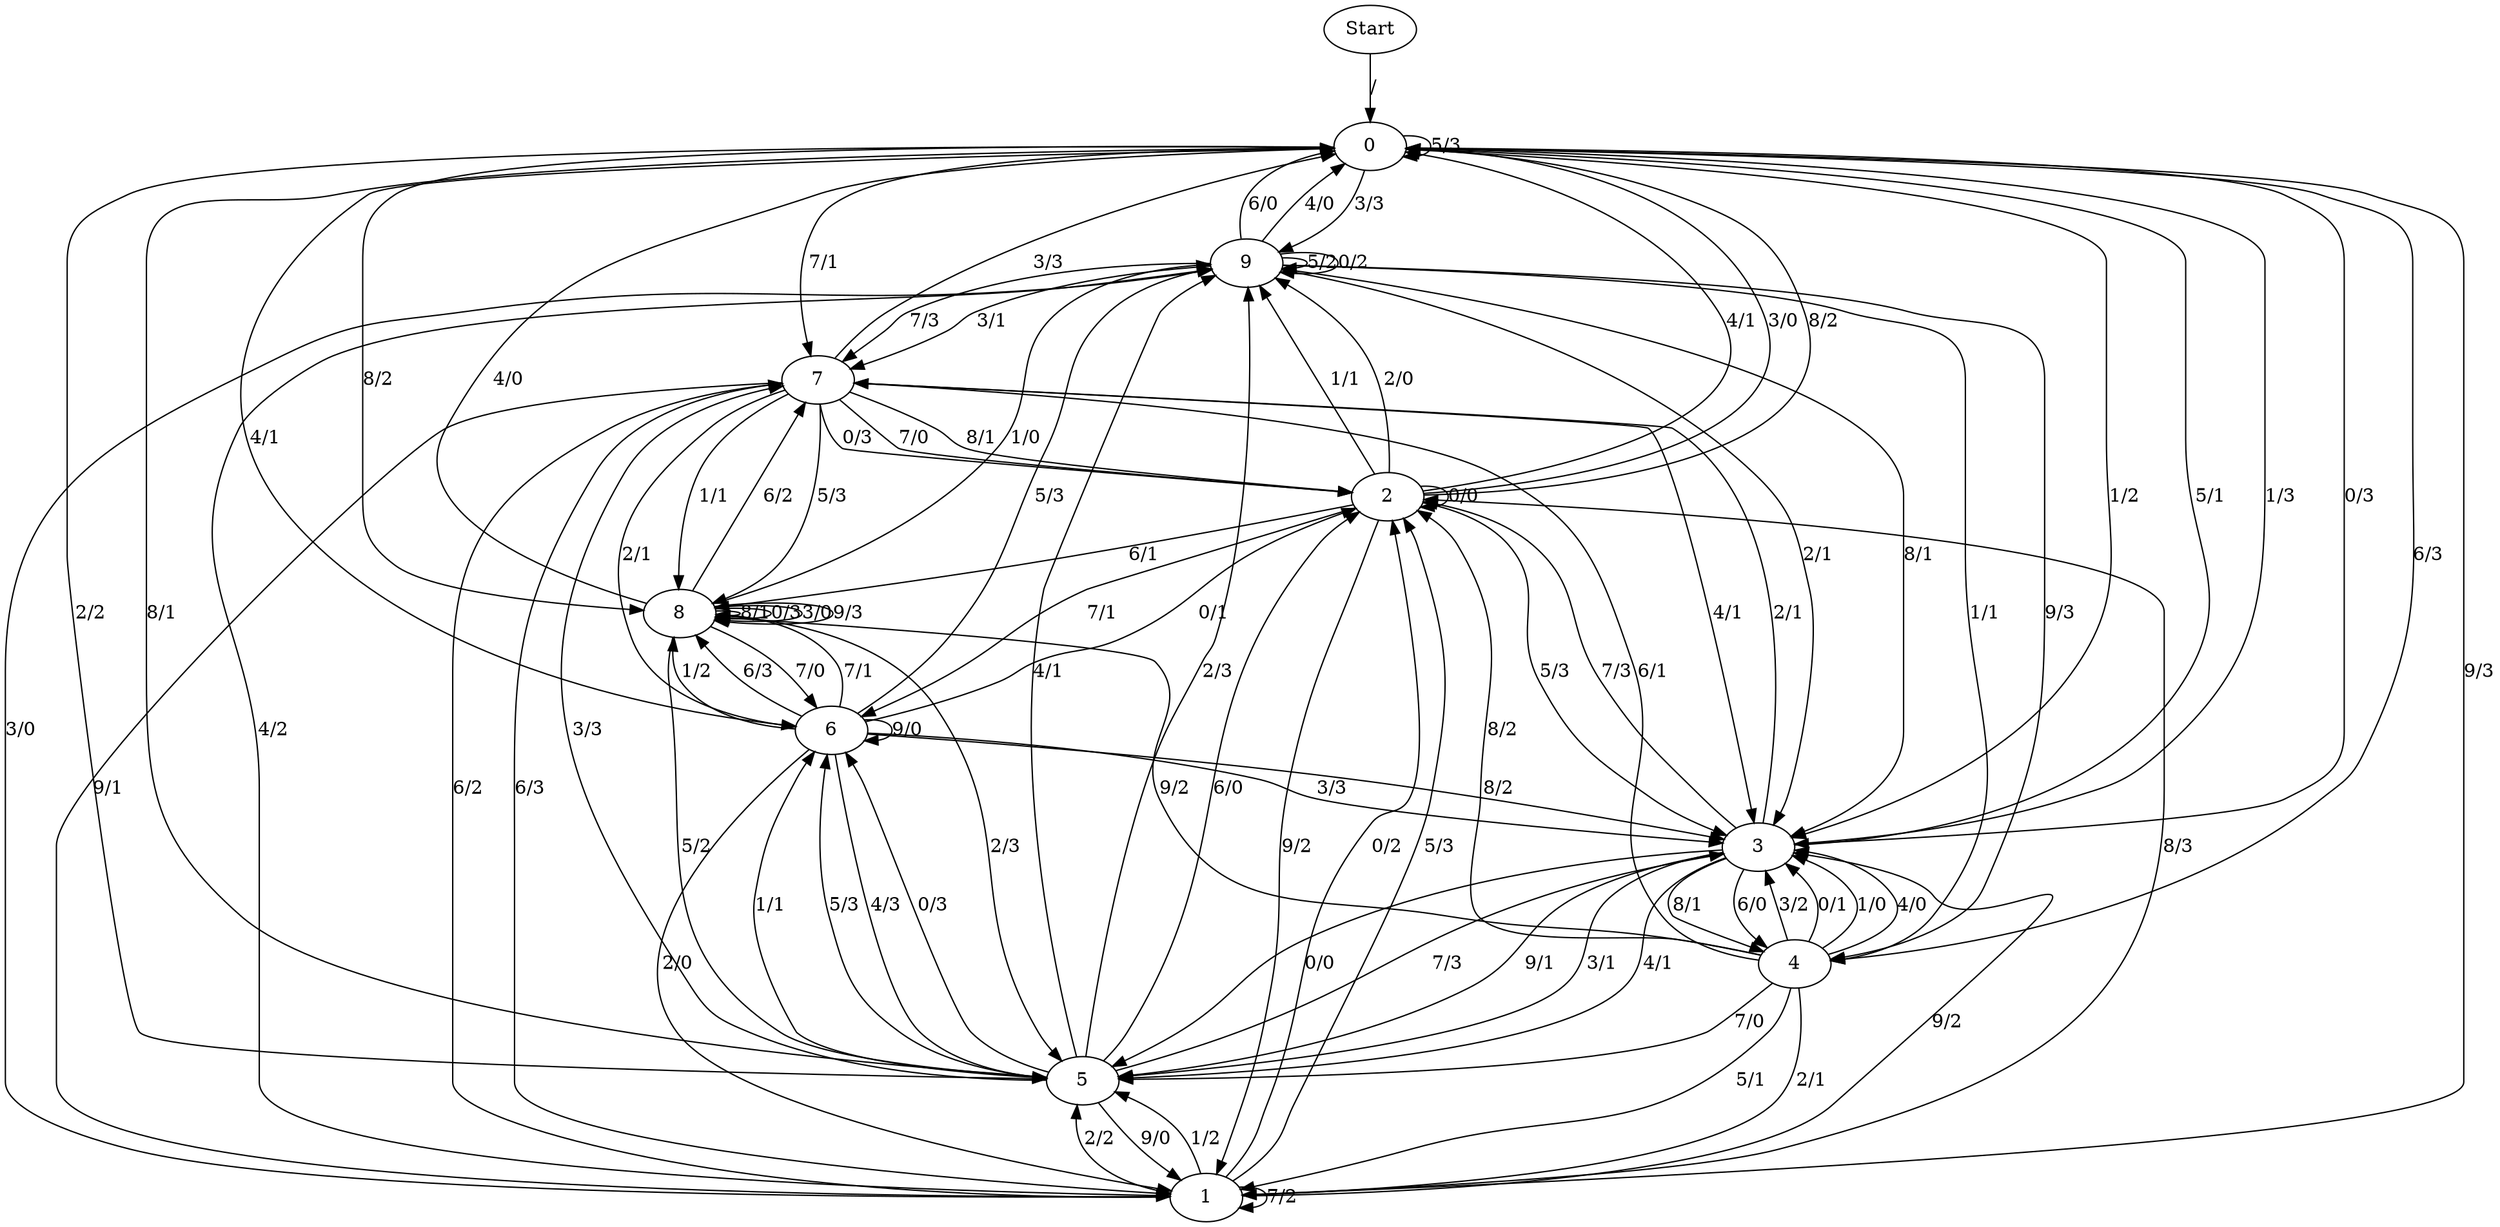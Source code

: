 digraph {
	Start -> 0 [label="/"]
	0 -> 0 [label="5/3"]
	0 -> 9 [label="3/3"]
	0 -> 5 [label="2/2"]
	0 -> 1 [label="9/3"]
	0 -> 6 [label="4/1"]
	0 -> 3 [label="0/3"]
	0 -> 4 [label="6/3"]
	0 -> 3 [label="1/2"]
	0 -> 7 [label="7/1"]
	0 -> 8 [label="8/2"]
	6 -> 8 [label="7/1"]
	6 -> 8 [label="1/2"]
	6 -> 1 [label="2/0"]
	6 -> 6 [label="9/0"]
	6 -> 2 [label="0/1"]
	6 -> 3 [label="3/3"]
	6 -> 3 [label="8/2"]
	6 -> 9 [label="5/3"]
	6 -> 5 [label="4/3"]
	6 -> 8 [label="6/3"]
	9 -> 3 [label="2/1"]
	9 -> 4 [label="1/1"]
	9 -> 9 [label="5/2"]
	9 -> 9 [label="0/2"]
	9 -> 0 [label="6/0"]
	9 -> 3 [label="8/1"]
	9 -> 7 [label="3/1"]
	9 -> 4 [label="9/3"]
	9 -> 0 [label="4/0"]
	9 -> 7 [label="7/3"]
	4 -> 3 [label="3/2"]
	4 -> 5 [label="7/0"]
	4 -> 2 [label="8/2"]
	4 -> 1 [label="5/1"]
	4 -> 8 [label="9/2"]
	4 -> 3 [label="0/1"]
	4 -> 3 [label="1/0"]
	4 -> 7 [label="6/1"]
	4 -> 1 [label="2/1"]
	4 -> 3 [label="4/0"]
	2 -> 9 [label="1/1"]
	2 -> 0 [label="4/1"]
	2 -> 0 [label="3/0"]
	2 -> 3 [label="5/3"]
	2 -> 8 [label="6/1"]
	2 -> 6 [label="7/1"]
	2 -> 1 [label="9/2"]
	2 -> 2 [label="0/0"]
	2 -> 9 [label="2/0"]
	2 -> 0 [label="8/2"]
	7 -> 0 [label="3/3"]
	7 -> 8 [label="5/3"]
	7 -> 2 [label="8/1"]
	7 -> 6 [label="2/1"]
	7 -> 2 [label="0/3"]
	7 -> 2 [label="7/0"]
	7 -> 1 [label="9/1"]
	7 -> 8 [label="1/1"]
	7 -> 3 [label="4/1"]
	7 -> 1 [label="6/3"]
	8 -> 0 [label="4/0"]
	8 -> 8 [label="8/1"]
	8 -> 8 [label="0/3"]
	8 -> 8 [label="3/0"]
	8 -> 7 [label="6/2"]
	8 -> 6 [label="7/0"]
	8 -> 5 [label="2/3"]
	8 -> 5 [label="5/2"]
	8 -> 9 [label="1/0"]
	8 -> 8 [label="9/3"]
	1 -> 2 [label="0/2"]
	1 -> 5 [label="1/2"]
	1 -> 1 [label="7/2"]
	1 -> 2 [label="5/3"]
	1 -> 3 [label="9/2"]
	1 -> 2 [label="8/3"]
	1 -> 5 [label="2/2"]
	1 -> 9 [label="3/0"]
	1 -> 9 [label="4/2"]
	1 -> 7 [label="6/2"]
	5 -> 6 [label="0/3"]
	5 -> 9 [label="4/1"]
	5 -> 1 [label="9/0"]
	5 -> 7 [label="3/3"]
	5 -> 6 [label="1/1"]
	5 -> 6 [label="5/3"]
	5 -> 9 [label="2/3"]
	5 -> 2 [label="6/0"]
	5 -> 0 [label="8/1"]
	5 -> 3 [label="7/3"]
	3 -> 0 [label="5/1"]
	3 -> 4 [label="8/1"]
	3 -> 5 [label="9/1"]
	3 -> 4 [label="6/0"]
	3 -> 7 [label="2/1"]
	3 -> 5 [label="3/1"]
	3 -> 5 [label="0/0"]
	3 -> 2 [label="7/3"]
	3 -> 0 [label="1/3"]
	3 -> 5 [label="4/1"]
}